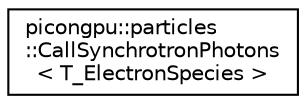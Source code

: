 digraph "Graphical Class Hierarchy"
{
 // LATEX_PDF_SIZE
  edge [fontname="Helvetica",fontsize="10",labelfontname="Helvetica",labelfontsize="10"];
  node [fontname="Helvetica",fontsize="10",shape=record];
  rankdir="LR";
  Node0 [label="picongpu::particles\l::CallSynchrotronPhotons\l\< T_ElectronSpecies \>",height=0.2,width=0.4,color="black", fillcolor="white", style="filled",URL="$structpicongpu_1_1particles_1_1_call_synchrotron_photons.html",tooltip="Handles the synchrotron radiation emission of photons from electrons."];
}
